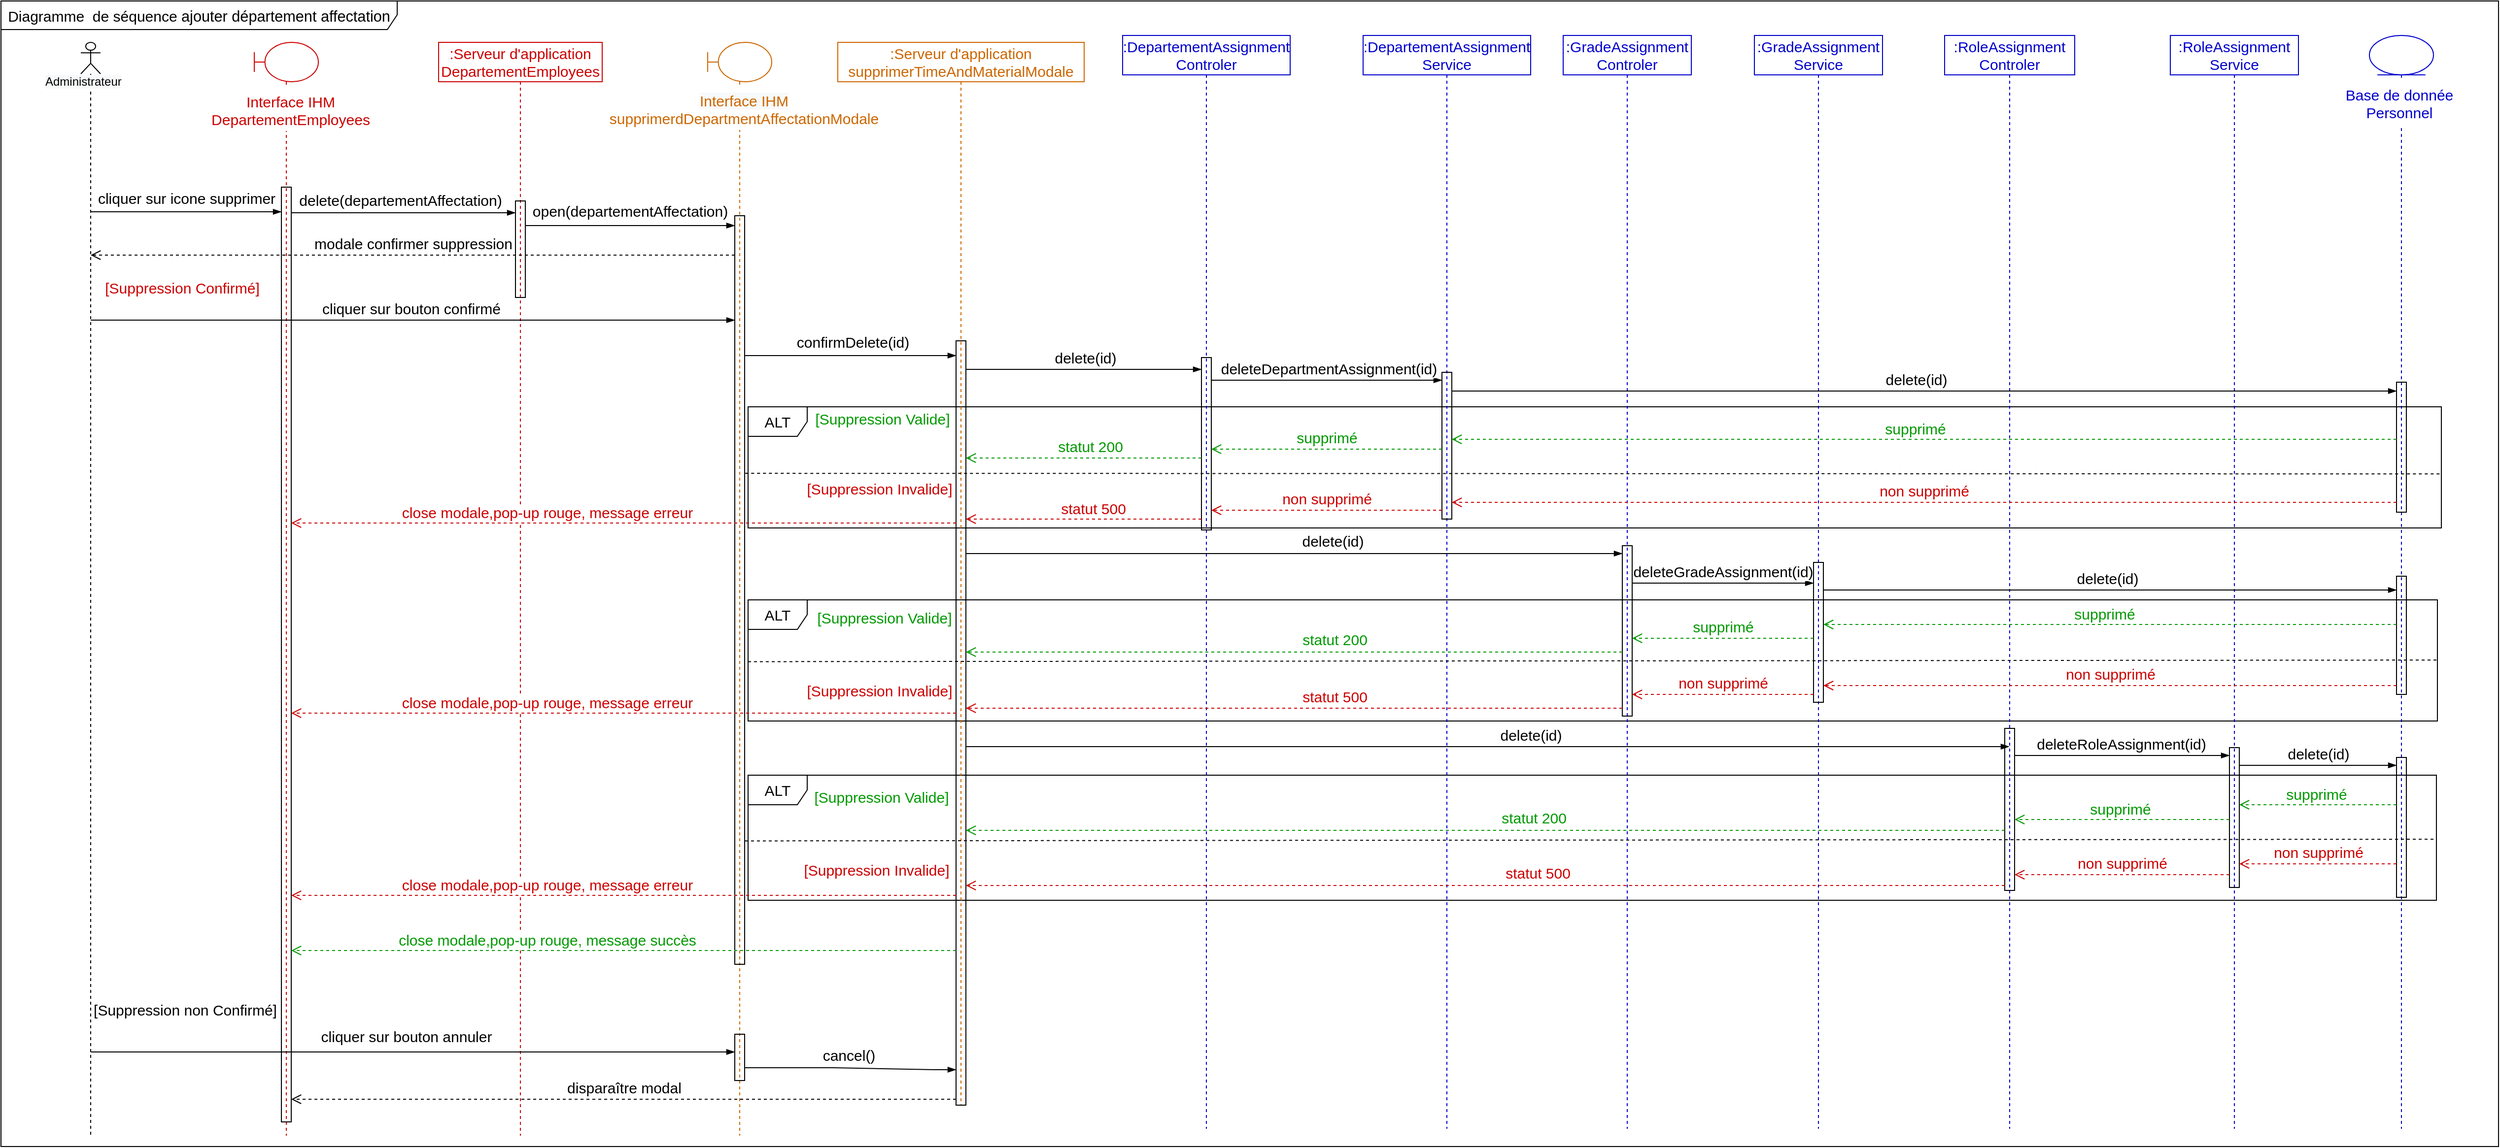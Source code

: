 <mxfile version="20.2.3" type="github">
  <diagram id="HV-Ul5BWGhLKLwsfqbYy" name="Page-1">
    <mxGraphModel dx="3555" dy="1985" grid="0" gridSize="10" guides="1" tooltips="1" connect="1" arrows="1" fold="1" page="1" pageScale="1" pageWidth="827" pageHeight="1169" math="0" shadow="0">
      <root>
        <mxCell id="0" />
        <mxCell id="1" parent="0" />
        <mxCell id="Of5QE-kt6p7iBzTXu6Bn-229" value="ALT" style="shape=umlFrame;whiteSpace=wrap;html=1;fontSize=15;fontColor=#000000;fillColor=none;" vertex="1" parent="1">
          <mxGeometry x="787" y="809" width="1713" height="127" as="geometry" />
        </mxCell>
        <mxCell id="Of5QE-kt6p7iBzTXu6Bn-2" value="Diagramme&amp;nbsp; de séquence&amp;nbsp;&lt;span style=&quot;font-size: 11.5pt; line-height: 150%; font-family: Helvetica, sans-serif; background: white;&quot;&gt;ajouter département affectation&lt;/span&gt;" style="shape=umlFrame;whiteSpace=wrap;html=1;rounded=0;shadow=0;glass=0;sketch=0;fontSize=15;fillColor=none;width=402;height=29;" vertex="1" parent="1">
          <mxGeometry x="29" y="23" width="2534" height="1163" as="geometry" />
        </mxCell>
        <mxCell id="Of5QE-kt6p7iBzTXu6Bn-196" value="ALT" style="shape=umlFrame;whiteSpace=wrap;html=1;fontSize=15;fontColor=#000000;fillColor=none;" vertex="1" parent="1">
          <mxGeometry x="787" y="631" width="1714" height="123" as="geometry" />
        </mxCell>
        <mxCell id="Of5QE-kt6p7iBzTXu6Bn-183" value="ALT" style="shape=umlFrame;whiteSpace=wrap;html=1;fontSize=15;fontColor=#000000;fillColor=none;" vertex="1" parent="1">
          <mxGeometry x="787" y="435" width="1718" height="123" as="geometry" />
        </mxCell>
        <mxCell id="Of5QE-kt6p7iBzTXu6Bn-8" value=":DepartementAssignment&lt;br&gt;Controler" style="shape=umlLifeline;perimeter=lifelinePerimeter;whiteSpace=wrap;html=1;container=1;collapsible=0;recursiveResize=0;outlineConnect=0;rounded=0;shadow=0;glass=0;sketch=0;fillColor=none;fontSize=15;fontColor=#0000CC;strokeColor=#0000CC;" vertex="1" parent="1">
          <mxGeometry x="1167" y="58" width="170" height="1110" as="geometry" />
        </mxCell>
        <mxCell id="Of5QE-kt6p7iBzTXu6Bn-173" value="" style="html=1;points=[];perimeter=orthogonalPerimeter;rounded=0;shadow=0;glass=0;sketch=0;fontSize=15;fillColor=none;" vertex="1" parent="Of5QE-kt6p7iBzTXu6Bn-8">
          <mxGeometry x="80" y="327" width="10" height="175" as="geometry" />
        </mxCell>
        <mxCell id="Of5QE-kt6p7iBzTXu6Bn-12" value="" style="shape=umlLifeline;participant=umlActor;perimeter=lifelinePerimeter;whiteSpace=wrap;html=1;container=1;collapsible=0;recursiveResize=0;verticalAlign=top;spacingTop=36;outlineConnect=0;fillColor=none;size=32;sketch=0;shadow=0;rounded=0;glass=0;" vertex="1" parent="1">
          <mxGeometry x="110" y="65" width="20" height="1110" as="geometry" />
        </mxCell>
        <mxCell id="Of5QE-kt6p7iBzTXu6Bn-13" value="&lt;span style=&quot;color: rgb(0, 0, 0); font-family: Helvetica; font-size: 12px; font-style: normal; font-variant-ligatures: normal; font-variant-caps: normal; font-weight: 400; letter-spacing: normal; orphans: 2; text-align: center; text-indent: 0px; text-transform: none; widows: 2; word-spacing: 0px; -webkit-text-stroke-width: 0px; background-color: rgb(248, 249, 250); text-decoration-thickness: initial; text-decoration-style: initial; text-decoration-color: initial; float: none; display: inline !important;&quot;&gt;Administrateur&lt;/span&gt;" style="text;whiteSpace=wrap;html=1;" vertex="1" parent="1">
          <mxGeometry x="72" y="91" width="105" height="36" as="geometry" />
        </mxCell>
        <mxCell id="Of5QE-kt6p7iBzTXu6Bn-14" value=":DepartementAssignment&lt;br&gt;Service" style="shape=umlLifeline;perimeter=lifelinePerimeter;whiteSpace=wrap;html=1;container=1;collapsible=0;recursiveResize=0;outlineConnect=0;rounded=0;shadow=0;glass=0;sketch=0;fillColor=none;fontSize=15;fontColor=#0000CC;strokeColor=#0000CC;" vertex="1" parent="1">
          <mxGeometry x="1411" y="58" width="170" height="1110" as="geometry" />
        </mxCell>
        <mxCell id="Of5QE-kt6p7iBzTXu6Bn-174" value="" style="html=1;points=[];perimeter=orthogonalPerimeter;rounded=0;shadow=0;glass=0;sketch=0;fontSize=15;fillColor=none;" vertex="1" parent="Of5QE-kt6p7iBzTXu6Bn-14">
          <mxGeometry x="80" y="342" width="10" height="149" as="geometry" />
        </mxCell>
        <mxCell id="Of5QE-kt6p7iBzTXu6Bn-16" value="" style="shape=umlLifeline;participant=umlBoundary;perimeter=lifelinePerimeter;whiteSpace=wrap;html=1;container=1;collapsible=0;recursiveResize=0;verticalAlign=top;spacingTop=36;outlineConnect=0;rounded=0;shadow=0;glass=0;sketch=0;fontSize=15;fillColor=none;fontColor=#CC0000;strokeColor=#CC0000;" vertex="1" parent="1">
          <mxGeometry x="286" y="65" width="65" height="1110" as="geometry" />
        </mxCell>
        <mxCell id="Of5QE-kt6p7iBzTXu6Bn-17" value="&lt;span style=&quot;font-family: Helvetica; font-size: 15px; font-style: normal; font-variant-ligatures: normal; font-variant-caps: normal; font-weight: 400; letter-spacing: normal; orphans: 2; text-indent: 0px; text-transform: none; widows: 2; word-spacing: 0px; -webkit-text-stroke-width: 0px; text-decoration-thickness: initial; text-decoration-style: initial; text-decoration-color: initial; float: none; display: inline !important;&quot;&gt;Interface IHM&lt;/span&gt;&lt;br style=&quot;font-family: Helvetica; font-size: 15px; font-style: normal; font-variant-ligatures: normal; font-variant-caps: normal; font-weight: 400; letter-spacing: normal; orphans: 2; text-indent: 0px; text-transform: none; widows: 2; word-spacing: 0px; -webkit-text-stroke-width: 0px; text-decoration-thickness: initial; text-decoration-style: initial; text-decoration-color: initial;&quot;&gt;DepartementEmployees" style="text;whiteSpace=wrap;html=1;fontSize=15;align=center;fillColor=default;fontColor=#CC0000;" vertex="1" parent="Of5QE-kt6p7iBzTXu6Bn-16">
          <mxGeometry x="-24" y="45" width="122" height="45" as="geometry" />
        </mxCell>
        <mxCell id="Of5QE-kt6p7iBzTXu6Bn-18" value="" style="html=1;points=[];perimeter=orthogonalPerimeter;rounded=0;shadow=0;glass=0;sketch=0;fontSize=15;fillColor=none;" vertex="1" parent="Of5QE-kt6p7iBzTXu6Bn-16">
          <mxGeometry x="27.5" y="147" width="10" height="949" as="geometry" />
        </mxCell>
        <mxCell id="Of5QE-kt6p7iBzTXu6Bn-20" value=":GradeAssignment&lt;br&gt;Controler" style="shape=umlLifeline;perimeter=lifelinePerimeter;whiteSpace=wrap;html=1;container=1;collapsible=0;recursiveResize=0;outlineConnect=0;rounded=0;shadow=0;glass=0;sketch=0;fillColor=none;fontSize=15;strokeColor=#0000CC;fontColor=#0000CC;" vertex="1" parent="1">
          <mxGeometry x="1614" y="58" width="130" height="1110" as="geometry" />
        </mxCell>
        <mxCell id="Of5QE-kt6p7iBzTXu6Bn-208" value="" style="html=1;points=[];perimeter=orthogonalPerimeter;rounded=0;shadow=0;glass=0;sketch=0;fontSize=15;fillColor=none;" vertex="1" parent="Of5QE-kt6p7iBzTXu6Bn-20">
          <mxGeometry x="60" y="518" width="10" height="173" as="geometry" />
        </mxCell>
        <mxCell id="Of5QE-kt6p7iBzTXu6Bn-23" value="" style="shape=umlLifeline;participant=umlEntity;perimeter=lifelinePerimeter;whiteSpace=wrap;html=1;container=1;collapsible=0;recursiveResize=0;verticalAlign=top;spacingTop=36;outlineConnect=0;rounded=0;shadow=0;glass=0;sketch=0;fontSize=15;fillColor=none;strokeColor=#0000CC;" vertex="1" parent="1">
          <mxGeometry x="2432" y="58" width="65" height="1110" as="geometry" />
        </mxCell>
        <mxCell id="Of5QE-kt6p7iBzTXu6Bn-24" value="Base de donnée&lt;br&gt;Personnel" style="text;whiteSpace=wrap;html=1;fontSize=15;align=center;fillColor=default;fontColor=#0000CC;labelBackgroundColor=none;" vertex="1" parent="Of5QE-kt6p7iBzTXu6Bn-23">
          <mxGeometry x="-33" y="45" width="127" height="48" as="geometry" />
        </mxCell>
        <mxCell id="Of5QE-kt6p7iBzTXu6Bn-179" value="" style="html=1;points=[];perimeter=orthogonalPerimeter;rounded=0;shadow=0;glass=0;sketch=0;fontSize=15;fillColor=none;" vertex="1" parent="Of5QE-kt6p7iBzTXu6Bn-23">
          <mxGeometry x="27.5" y="352" width="10" height="132" as="geometry" />
        </mxCell>
        <mxCell id="Of5QE-kt6p7iBzTXu6Bn-210" value="" style="html=1;points=[];perimeter=orthogonalPerimeter;rounded=0;shadow=0;glass=0;sketch=0;fontSize=15;fillColor=none;" vertex="1" parent="Of5QE-kt6p7iBzTXu6Bn-23">
          <mxGeometry x="27.5" y="549" width="10" height="120" as="geometry" />
        </mxCell>
        <mxCell id="Of5QE-kt6p7iBzTXu6Bn-29" value=":GradeAssignment&lt;br&gt;Service" style="shape=umlLifeline;perimeter=lifelinePerimeter;whiteSpace=wrap;html=1;container=1;collapsible=0;recursiveResize=0;outlineConnect=0;rounded=0;shadow=0;glass=0;sketch=0;fillColor=none;fontSize=15;strokeColor=#0000CC;fontColor=#0000CC;" vertex="1" parent="1">
          <mxGeometry x="1808" y="58" width="130" height="1110" as="geometry" />
        </mxCell>
        <mxCell id="Of5QE-kt6p7iBzTXu6Bn-33" value=":Serveur d&#39;application&lt;br&gt;DepartementEmployees" style="shape=umlLifeline;perimeter=lifelinePerimeter;whiteSpace=wrap;html=1;container=1;collapsible=0;recursiveResize=0;outlineConnect=0;rounded=0;shadow=0;glass=0;sketch=0;fillColor=none;fontSize=15;fontColor=#CC0000;strokeColor=#CC0000;" vertex="1" parent="1">
          <mxGeometry x="473" y="65" width="166" height="1110" as="geometry" />
        </mxCell>
        <mxCell id="Of5QE-kt6p7iBzTXu6Bn-155" value="" style="html=1;points=[];perimeter=orthogonalPerimeter;rounded=0;shadow=0;glass=0;sketch=0;fontSize=15;fillColor=none;" vertex="1" parent="Of5QE-kt6p7iBzTXu6Bn-33">
          <mxGeometry x="78" y="161" width="10" height="98" as="geometry" />
        </mxCell>
        <mxCell id="Of5QE-kt6p7iBzTXu6Bn-37" value=":RoleAssignment&lt;br&gt;Controler" style="shape=umlLifeline;perimeter=lifelinePerimeter;whiteSpace=wrap;html=1;container=1;collapsible=0;recursiveResize=0;outlineConnect=0;rounded=0;shadow=0;glass=0;sketch=0;fillColor=none;fontSize=15;strokeColor=#0000CC;fontColor=#0000CC;" vertex="1" parent="1">
          <mxGeometry x="2001" y="58" width="132" height="1110" as="geometry" />
        </mxCell>
        <mxCell id="Of5QE-kt6p7iBzTXu6Bn-233" value="" style="html=1;points=[];perimeter=orthogonalPerimeter;rounded=0;shadow=0;glass=0;sketch=0;fontSize=15;fillColor=none;" vertex="1" parent="Of5QE-kt6p7iBzTXu6Bn-37">
          <mxGeometry x="61" y="703.5" width="10" height="164.5" as="geometry" />
        </mxCell>
        <mxCell id="Of5QE-kt6p7iBzTXu6Bn-39" value=":RoleAssignment&lt;br&gt;Service" style="shape=umlLifeline;perimeter=lifelinePerimeter;whiteSpace=wrap;html=1;container=1;collapsible=0;recursiveResize=0;outlineConnect=0;rounded=0;shadow=0;glass=0;sketch=0;fillColor=none;fontSize=15;strokeColor=#0000CC;fontColor=#0000CC;" vertex="1" parent="1">
          <mxGeometry x="2230" y="58" width="130" height="1110" as="geometry" />
        </mxCell>
        <mxCell id="Of5QE-kt6p7iBzTXu6Bn-234" value="" style="html=1;points=[];perimeter=orthogonalPerimeter;rounded=0;shadow=0;glass=0;sketch=0;fontSize=15;fillColor=none;" vertex="1" parent="Of5QE-kt6p7iBzTXu6Bn-39">
          <mxGeometry x="60" y="723" width="10" height="142" as="geometry" />
        </mxCell>
        <mxCell id="Of5QE-kt6p7iBzTXu6Bn-150" value="" style="edgeStyle=elbowEdgeStyle;fontSize=12;html=1;endArrow=blockThin;endFill=1;rounded=0;" edge="1" parent="1" source="Of5QE-kt6p7iBzTXu6Bn-12" target="Of5QE-kt6p7iBzTXu6Bn-18">
          <mxGeometry width="160" relative="1" as="geometry">
            <mxPoint x="115" y="229" as="sourcePoint" />
            <mxPoint x="323.5" y="237" as="targetPoint" />
            <Array as="points">
              <mxPoint x="190" y="237" />
              <mxPoint x="171" y="210" />
            </Array>
          </mxGeometry>
        </mxCell>
        <mxCell id="Of5QE-kt6p7iBzTXu6Bn-151" value="cliquer sur icone supprimer" style="edgeLabel;html=1;align=center;verticalAlign=middle;resizable=0;points=[];fontSize=15;" vertex="1" connectable="0" parent="Of5QE-kt6p7iBzTXu6Bn-150">
          <mxGeometry x="-0.395" relative="1" as="geometry">
            <mxPoint x="38" y="-14" as="offset" />
          </mxGeometry>
        </mxCell>
        <mxCell id="Of5QE-kt6p7iBzTXu6Bn-152" value="" style="fontSize=12;html=1;endArrow=blockThin;endFill=1;rounded=0;" edge="1" parent="1" source="Of5QE-kt6p7iBzTXu6Bn-18" target="Of5QE-kt6p7iBzTXu6Bn-155">
          <mxGeometry width="160" relative="1" as="geometry">
            <mxPoint x="333.5" y="238" as="sourcePoint" />
            <mxPoint x="560" y="238" as="targetPoint" />
            <Array as="points">
              <mxPoint x="382" y="238" />
            </Array>
          </mxGeometry>
        </mxCell>
        <mxCell id="Of5QE-kt6p7iBzTXu6Bn-153" value="delete(departementAffectation)" style="edgeLabel;html=1;align=center;verticalAlign=middle;resizable=0;points=[];fontSize=15;" vertex="1" connectable="0" parent="Of5QE-kt6p7iBzTXu6Bn-152">
          <mxGeometry x="-0.006" y="-3" relative="1" as="geometry">
            <mxPoint x="-3" y="-16" as="offset" />
          </mxGeometry>
        </mxCell>
        <mxCell id="Of5QE-kt6p7iBzTXu6Bn-158" value="" style="shape=umlLifeline;participant=umlBoundary;perimeter=lifelinePerimeter;whiteSpace=wrap;html=1;container=1;collapsible=0;recursiveResize=0;verticalAlign=top;spacingTop=36;outlineConnect=0;rounded=0;shadow=0;glass=0;sketch=0;fontSize=15;fillColor=none;fontColor=#CC6600;strokeColor=#CC6600;" vertex="1" parent="1">
          <mxGeometry x="746" y="65" width="65" height="1110" as="geometry" />
        </mxCell>
        <mxCell id="Of5QE-kt6p7iBzTXu6Bn-159" value="&lt;span style=&quot;font-family: Helvetica; font-size: 15px; font-style: normal; font-variant-ligatures: normal; font-variant-caps: normal; font-weight: 400; letter-spacing: normal; orphans: 2; text-indent: 0px; text-transform: none; widows: 2; word-spacing: 0px; -webkit-text-stroke-width: 0px; background-color: rgb(248, 249, 250); text-decoration-thickness: initial; text-decoration-style: initial; text-decoration-color: initial; float: none; display: inline !important;&quot;&gt;Interface IHM&lt;/span&gt;&lt;br style=&quot;font-family: Helvetica; font-size: 15px; font-style: normal; font-variant-ligatures: normal; font-variant-caps: normal; font-weight: 400; letter-spacing: normal; orphans: 2; text-indent: 0px; text-transform: none; widows: 2; word-spacing: 0px; -webkit-text-stroke-width: 0px; background-color: rgb(248, 249, 250); text-decoration-thickness: initial; text-decoration-style: initial; text-decoration-color: initial;&quot;&gt;supprimerdDepartmentAffectationModale" style="text;whiteSpace=wrap;html=1;fontSize=15;align=center;fillColor=default;fontColor=#CC6600;" vertex="1" parent="Of5QE-kt6p7iBzTXu6Bn-158">
          <mxGeometry x="-24" y="44" width="122" height="45" as="geometry" />
        </mxCell>
        <mxCell id="Of5QE-kt6p7iBzTXu6Bn-160" value="" style="html=1;points=[];perimeter=orthogonalPerimeter;rounded=0;shadow=0;glass=0;sketch=0;fontSize=15;fillColor=none;" vertex="1" parent="Of5QE-kt6p7iBzTXu6Bn-158">
          <mxGeometry x="27.5" y="176" width="10" height="760" as="geometry" />
        </mxCell>
        <mxCell id="Of5QE-kt6p7iBzTXu6Bn-263" value="" style="html=1;points=[];perimeter=orthogonalPerimeter;rounded=0;shadow=0;glass=0;sketch=0;fontSize=15;fillColor=none;" vertex="1" parent="Of5QE-kt6p7iBzTXu6Bn-158">
          <mxGeometry x="27.5" y="1007" width="10" height="47" as="geometry" />
        </mxCell>
        <mxCell id="Of5QE-kt6p7iBzTXu6Bn-161" value=":Serveur d&#39;application&lt;br&gt;supprimerTimeAndMaterialModale" style="shape=umlLifeline;perimeter=lifelinePerimeter;whiteSpace=wrap;html=1;container=1;collapsible=0;recursiveResize=0;outlineConnect=0;rounded=0;shadow=0;glass=0;sketch=0;fillColor=none;fontSize=15;fontColor=#CC6600;strokeColor=#CC6600;" vertex="1" parent="1">
          <mxGeometry x="878" y="65" width="250" height="1079" as="geometry" />
        </mxCell>
        <mxCell id="Of5QE-kt6p7iBzTXu6Bn-170" value="" style="html=1;points=[];perimeter=orthogonalPerimeter;rounded=0;shadow=0;glass=0;sketch=0;fontSize=15;fillColor=none;" vertex="1" parent="Of5QE-kt6p7iBzTXu6Bn-161">
          <mxGeometry x="120" y="303" width="10" height="776" as="geometry" />
        </mxCell>
        <mxCell id="Of5QE-kt6p7iBzTXu6Bn-162" value="" style="edgeStyle=elbowEdgeStyle;fontSize=12;html=1;endArrow=blockThin;endFill=1;rounded=0;" edge="1" parent="1" source="Of5QE-kt6p7iBzTXu6Bn-155" target="Of5QE-kt6p7iBzTXu6Bn-160">
          <mxGeometry width="160" relative="1" as="geometry">
            <mxPoint x="570" y="246" as="sourcePoint" />
            <mxPoint x="780.5" y="246" as="targetPoint" />
            <Array as="points">
              <mxPoint x="666" y="251" />
              <mxPoint x="612" y="237" />
            </Array>
          </mxGeometry>
        </mxCell>
        <mxCell id="Of5QE-kt6p7iBzTXu6Bn-163" value="open(departementAffectation&lt;span style=&quot;font-size: 15px;&quot;&gt;)&lt;/span&gt;" style="edgeLabel;html=1;align=center;verticalAlign=middle;resizable=0;points=[];fontSize=15;" vertex="1" connectable="0" parent="Of5QE-kt6p7iBzTXu6Bn-162">
          <mxGeometry x="-0.26" relative="1" as="geometry">
            <mxPoint x="27" y="-15" as="offset" />
          </mxGeometry>
        </mxCell>
        <mxCell id="Of5QE-kt6p7iBzTXu6Bn-164" value="&lt;div style=&quot;text-align: left; font-size: 15px;&quot;&gt;&lt;/div&gt;&lt;span style=&quot;text-align: right;&quot;&gt;&lt;div style=&quot;text-align: left;&quot;&gt;&lt;span style=&quot;background-color: initial;&quot;&gt;[Suppression Confirmé&lt;/span&gt;&lt;span style=&quot;background-color: initial;&quot;&gt;]&lt;/span&gt;&lt;/div&gt;&lt;/span&gt;" style="text;html=1;strokeColor=none;fillColor=none;align=center;verticalAlign=middle;whiteSpace=wrap;rounded=0;fontSize=15;fontColor=#CC0000;" vertex="1" parent="1">
          <mxGeometry x="129.16" y="296" width="168.35" height="35.81" as="geometry" />
        </mxCell>
        <mxCell id="Of5QE-kt6p7iBzTXu6Bn-165" value="modale confirmer suppression" style="html=1;verticalAlign=bottom;endArrow=open;dashed=1;endSize=8;rounded=0;fontSize=15;" edge="1" parent="1" source="Of5QE-kt6p7iBzTXu6Bn-160" target="Of5QE-kt6p7iBzTXu6Bn-12">
          <mxGeometry relative="1" as="geometry">
            <mxPoint x="780.5" y="304" as="sourcePoint" />
            <mxPoint x="118.962" y="304" as="targetPoint" />
            <Array as="points">
              <mxPoint x="593" y="281" />
            </Array>
          </mxGeometry>
        </mxCell>
        <mxCell id="Of5QE-kt6p7iBzTXu6Bn-166" value="" style="edgeStyle=elbowEdgeStyle;fontSize=12;html=1;endArrow=blockThin;endFill=1;rounded=0;fontColor=#000000;" edge="1" parent="1" source="Of5QE-kt6p7iBzTXu6Bn-12" target="Of5QE-kt6p7iBzTXu6Bn-160">
          <mxGeometry width="160" relative="1" as="geometry">
            <mxPoint x="119.447" y="366" as="sourcePoint" />
            <mxPoint x="780.5" y="366" as="targetPoint" />
            <Array as="points">
              <mxPoint x="640" y="347" />
            </Array>
          </mxGeometry>
        </mxCell>
        <mxCell id="Of5QE-kt6p7iBzTXu6Bn-167" value="cliquer sur bouton confirmé" style="edgeLabel;html=1;align=center;verticalAlign=middle;resizable=0;points=[];fontSize=15;fontColor=#000000;" vertex="1" connectable="0" parent="Of5QE-kt6p7iBzTXu6Bn-166">
          <mxGeometry x="0.077" y="-2" relative="1" as="geometry">
            <mxPoint x="-27" y="-14" as="offset" />
          </mxGeometry>
        </mxCell>
        <mxCell id="Of5QE-kt6p7iBzTXu6Bn-168" value="" style="edgeStyle=elbowEdgeStyle;fontSize=12;html=1;endArrow=blockThin;endFill=1;rounded=0;fontColor=#000000;" edge="1" parent="1" source="Of5QE-kt6p7iBzTXu6Bn-160" target="Of5QE-kt6p7iBzTXu6Bn-170">
          <mxGeometry width="160" relative="1" as="geometry">
            <mxPoint x="790.5" y="383.0" as="sourcePoint" />
            <mxPoint x="996" y="383.0" as="targetPoint" />
            <Array as="points">
              <mxPoint x="838" y="383" />
            </Array>
          </mxGeometry>
        </mxCell>
        <mxCell id="Of5QE-kt6p7iBzTXu6Bn-169" value="confirmDelete(id)" style="edgeLabel;html=1;align=center;verticalAlign=middle;resizable=0;points=[];fontSize=15;fontColor=#000000;" vertex="1" connectable="0" parent="Of5QE-kt6p7iBzTXu6Bn-168">
          <mxGeometry x="0.013" y="1" relative="1" as="geometry">
            <mxPoint x="1" y="-13" as="offset" />
          </mxGeometry>
        </mxCell>
        <mxCell id="Of5QE-kt6p7iBzTXu6Bn-171" value="" style="edgeStyle=elbowEdgeStyle;fontSize=12;html=1;endArrow=blockThin;endFill=1;rounded=0;fontColor=#000000;" edge="1" parent="1" source="Of5QE-kt6p7iBzTXu6Bn-170" target="Of5QE-kt6p7iBzTXu6Bn-173">
          <mxGeometry width="160" relative="1" as="geometry">
            <mxPoint x="1006" y="397" as="sourcePoint" />
            <mxPoint x="1273.5" y="397" as="targetPoint" />
            <Array as="points">
              <mxPoint x="1199" y="397" />
              <mxPoint x="1222" y="436" />
            </Array>
          </mxGeometry>
        </mxCell>
        <mxCell id="Of5QE-kt6p7iBzTXu6Bn-172" value="delete(id)" style="edgeLabel;html=1;align=center;verticalAlign=middle;resizable=0;points=[];fontSize=15;fontColor=#000000;" vertex="1" connectable="0" parent="Of5QE-kt6p7iBzTXu6Bn-171">
          <mxGeometry x="-0.029" relative="1" as="geometry">
            <mxPoint x="5" y="-12" as="offset" />
          </mxGeometry>
        </mxCell>
        <mxCell id="Of5QE-kt6p7iBzTXu6Bn-175" value="" style="edgeStyle=elbowEdgeStyle;fontSize=12;html=1;endArrow=blockThin;endFill=1;rounded=0;fontColor=#000000;" edge="1" parent="1" source="Of5QE-kt6p7iBzTXu6Bn-173" target="Of5QE-kt6p7iBzTXu6Bn-174">
          <mxGeometry width="160" relative="1" as="geometry">
            <mxPoint x="1275" y="419" as="sourcePoint" />
            <mxPoint x="1523" y="419" as="targetPoint" />
            <Array as="points">
              <mxPoint x="1468" y="408" />
              <mxPoint x="1498" y="458" />
            </Array>
          </mxGeometry>
        </mxCell>
        <mxCell id="Of5QE-kt6p7iBzTXu6Bn-176" value="deleteDepartmentAssignment(id)" style="edgeLabel;html=1;align=center;verticalAlign=middle;resizable=0;points=[];fontSize=15;fontColor=#000000;" vertex="1" connectable="0" parent="Of5QE-kt6p7iBzTXu6Bn-175">
          <mxGeometry x="-0.029" relative="1" as="geometry">
            <mxPoint x="5" y="-12" as="offset" />
          </mxGeometry>
        </mxCell>
        <mxCell id="Of5QE-kt6p7iBzTXu6Bn-177" value="" style="edgeStyle=elbowEdgeStyle;fontSize=12;html=1;endArrow=blockThin;endFill=1;rounded=0;fontColor=#000000;" edge="1" parent="1" source="Of5QE-kt6p7iBzTXu6Bn-174" target="Of5QE-kt6p7iBzTXu6Bn-179">
          <mxGeometry width="160" relative="1" as="geometry">
            <mxPoint x="1503" y="437" as="sourcePoint" />
            <mxPoint x="1751" y="437" as="targetPoint" />
            <Array as="points">
              <mxPoint x="1695" y="419" />
              <mxPoint x="1726" y="476" />
            </Array>
          </mxGeometry>
        </mxCell>
        <mxCell id="Of5QE-kt6p7iBzTXu6Bn-178" value="delete(id)" style="edgeLabel;html=1;align=center;verticalAlign=middle;resizable=0;points=[];fontSize=15;fontColor=#000000;" vertex="1" connectable="0" parent="Of5QE-kt6p7iBzTXu6Bn-177">
          <mxGeometry x="-0.029" relative="1" as="geometry">
            <mxPoint x="5" y="-12" as="offset" />
          </mxGeometry>
        </mxCell>
        <mxCell id="Of5QE-kt6p7iBzTXu6Bn-180" value="&lt;font color=&quot;#009900&quot;&gt;supprimé&lt;/font&gt;" style="html=1;verticalAlign=bottom;endArrow=open;dashed=1;endSize=8;rounded=0;fontSize=15;strokeColor=#009900;" edge="1" parent="1" source="Of5QE-kt6p7iBzTXu6Bn-179" target="Of5QE-kt6p7iBzTXu6Bn-174">
          <mxGeometry x="0.02" y="1" relative="1" as="geometry">
            <mxPoint x="2439.5" y="483.0" as="sourcePoint" />
            <mxPoint x="2257" y="483.0" as="targetPoint" />
            <Array as="points">
              <mxPoint x="2420" y="468" />
            </Array>
            <mxPoint as="offset" />
          </mxGeometry>
        </mxCell>
        <mxCell id="Of5QE-kt6p7iBzTXu6Bn-181" value="&lt;font color=&quot;#009900&quot;&gt;supprimé&lt;/font&gt;" style="html=1;verticalAlign=bottom;endArrow=open;dashed=1;endSize=8;rounded=0;fontSize=15;strokeColor=#009900;" edge="1" parent="1" source="Of5QE-kt6p7iBzTXu6Bn-174" target="Of5QE-kt6p7iBzTXu6Bn-173">
          <mxGeometry relative="1" as="geometry">
            <mxPoint x="1465.5" y="450.0" as="sourcePoint" />
            <mxPoint x="1283" y="450.0" as="targetPoint" />
            <Array as="points">
              <mxPoint x="1438" y="478" />
            </Array>
          </mxGeometry>
        </mxCell>
        <mxCell id="Of5QE-kt6p7iBzTXu6Bn-182" value="" style="html=1;verticalAlign=bottom;endArrow=open;dashed=1;endSize=8;rounded=0;fontSize=15;strokeColor=#009900;" edge="1" parent="1" source="Of5QE-kt6p7iBzTXu6Bn-173" target="Of5QE-kt6p7iBzTXu6Bn-170">
          <mxGeometry x="-0.151" relative="1" as="geometry">
            <mxPoint x="1273.5" y="505" as="sourcePoint" />
            <mxPoint x="1006" y="505" as="targetPoint" />
            <Array as="points">
              <mxPoint x="1041" y="487" />
            </Array>
            <mxPoint as="offset" />
          </mxGeometry>
        </mxCell>
        <mxCell id="Of5QE-kt6p7iBzTXu6Bn-191" value="&lt;span style=&quot;color: rgb(0, 153, 0); font-size: 15px;&quot;&gt;statut 200&lt;/span&gt;" style="edgeLabel;html=1;align=center;verticalAlign=middle;resizable=0;points=[];" vertex="1" connectable="0" parent="Of5QE-kt6p7iBzTXu6Bn-182">
          <mxGeometry x="-0.246" y="1" relative="1" as="geometry">
            <mxPoint x="-23" y="-13" as="offset" />
          </mxGeometry>
        </mxCell>
        <mxCell id="Of5QE-kt6p7iBzTXu6Bn-184" value="&lt;div style=&quot;text-align: left; font-size: 15px;&quot;&gt;&lt;/div&gt;&lt;span style=&quot;text-align: right;&quot;&gt;&lt;div style=&quot;text-align: left;&quot;&gt;&lt;span style=&quot;background-color: initial;&quot;&gt;[Suppression Valide&lt;/span&gt;&lt;span style=&quot;background-color: initial;&quot;&gt;]&lt;/span&gt;&lt;/div&gt;&lt;/span&gt;" style="text;html=1;strokeColor=none;fillColor=none;align=center;verticalAlign=middle;whiteSpace=wrap;rounded=0;fontSize=15;fontColor=#009900;" vertex="1" parent="1">
          <mxGeometry x="835.004" y="433" width="177.32" height="28" as="geometry" />
        </mxCell>
        <mxCell id="Of5QE-kt6p7iBzTXu6Bn-185" value="&lt;div style=&quot;text-align: left; font-size: 15px;&quot;&gt;&lt;/div&gt;&lt;span style=&quot;text-align: right;&quot;&gt;&lt;div style=&quot;text-align: left;&quot;&gt;&lt;span style=&quot;background-color: initial;&quot;&gt;[Suppression Invalide&lt;/span&gt;&lt;span style=&quot;background-color: initial;&quot;&gt;]&lt;/span&gt;&lt;/div&gt;&lt;/span&gt;" style="text;html=1;strokeColor=none;fillColor=none;align=center;verticalAlign=middle;whiteSpace=wrap;rounded=0;fontSize=15;fontColor=#CC0000;" vertex="1" parent="1">
          <mxGeometry x="832.004" y="504" width="177.32" height="28" as="geometry" />
        </mxCell>
        <mxCell id="Of5QE-kt6p7iBzTXu6Bn-186" style="rounded=0;orthogonalLoop=1;jettySize=auto;html=1;fontSize=15;fontColor=#000000;strokeColor=#000000;endArrow=none;endFill=0;dashed=1;exitX=1.066;exitY=0.524;exitDx=0;exitDy=0;exitPerimeter=0;entryX=0.999;entryY=0.554;entryDx=0;entryDy=0;entryPerimeter=0;" edge="1" parent="1" target="Of5QE-kt6p7iBzTXu6Bn-183">
          <mxGeometry relative="1" as="geometry">
            <mxPoint x="784.16" y="502.544" as="sourcePoint" />
            <mxPoint x="2508" y="502.544" as="targetPoint" />
          </mxGeometry>
        </mxCell>
        <mxCell id="Of5QE-kt6p7iBzTXu6Bn-187" value="&lt;font color=&quot;#cc0000&quot;&gt;non supprimé&lt;/font&gt;" style="html=1;verticalAlign=bottom;endArrow=open;dashed=1;endSize=8;rounded=0;fontSize=15;fontColor=#000000;strokeColor=#CC0000;" edge="1" parent="1" source="Of5QE-kt6p7iBzTXu6Bn-179" target="Of5QE-kt6p7iBzTXu6Bn-174">
          <mxGeometry relative="1" as="geometry">
            <mxPoint x="2436.5" y="512" as="sourcePoint" />
            <mxPoint x="2254" y="512" as="targetPoint" />
            <Array as="points">
              <mxPoint x="2433" y="532" />
            </Array>
          </mxGeometry>
        </mxCell>
        <mxCell id="Of5QE-kt6p7iBzTXu6Bn-188" value="&lt;font color=&quot;#cc0000&quot;&gt;non supprimé&lt;/font&gt;" style="html=1;verticalAlign=bottom;endArrow=open;dashed=1;endSize=8;rounded=0;fontSize=15;fontColor=#000000;strokeColor=#CC0000;" edge="1" parent="1" source="Of5QE-kt6p7iBzTXu6Bn-174" target="Of5QE-kt6p7iBzTXu6Bn-173">
          <mxGeometry relative="1" as="geometry">
            <mxPoint x="1481.5" y="537.16" as="sourcePoint" />
            <mxPoint x="1299" y="537.16" as="targetPoint" />
            <Array as="points">
              <mxPoint x="1420" y="540" />
            </Array>
          </mxGeometry>
        </mxCell>
        <mxCell id="Of5QE-kt6p7iBzTXu6Bn-189" value="" style="html=1;verticalAlign=bottom;endArrow=open;dashed=1;endSize=8;rounded=0;fontSize=15;fontColor=#000000;strokeColor=#CC0000;" edge="1" parent="1" source="Of5QE-kt6p7iBzTXu6Bn-173" target="Of5QE-kt6p7iBzTXu6Bn-170">
          <mxGeometry x="-0.194" y="2" relative="1" as="geometry">
            <mxPoint x="1240.5" y="549" as="sourcePoint" />
            <mxPoint x="1058" y="549" as="targetPoint" />
            <Array as="points">
              <mxPoint x="1221" y="549" />
            </Array>
            <mxPoint as="offset" />
          </mxGeometry>
        </mxCell>
        <mxCell id="Of5QE-kt6p7iBzTXu6Bn-190" value="&lt;span style=&quot;color: rgb(204, 0, 0); font-size: 15px;&quot;&gt;statut 500&lt;/span&gt;" style="edgeLabel;html=1;align=center;verticalAlign=middle;resizable=0;points=[];" vertex="1" connectable="0" parent="Of5QE-kt6p7iBzTXu6Bn-189">
          <mxGeometry x="-0.101" y="-3" relative="1" as="geometry">
            <mxPoint x="-3" y="-8" as="offset" />
          </mxGeometry>
        </mxCell>
        <mxCell id="Of5QE-kt6p7iBzTXu6Bn-197" value="&lt;div style=&quot;text-align: left; font-size: 15px;&quot;&gt;&lt;/div&gt;&lt;span style=&quot;text-align: right;&quot;&gt;&lt;div style=&quot;text-align: left;&quot;&gt;&lt;span style=&quot;background-color: initial;&quot;&gt;[Suppression Valide&lt;/span&gt;&lt;span style=&quot;background-color: initial;&quot;&gt;]&lt;/span&gt;&lt;/div&gt;&lt;/span&gt;" style="text;html=1;strokeColor=none;fillColor=none;align=center;verticalAlign=middle;whiteSpace=wrap;rounded=0;fontSize=15;fontColor=#009900;" vertex="1" parent="1">
          <mxGeometry x="837.004" y="635" width="177.32" height="28" as="geometry" />
        </mxCell>
        <mxCell id="Of5QE-kt6p7iBzTXu6Bn-198" value="&lt;div style=&quot;text-align: left; font-size: 15px;&quot;&gt;&lt;/div&gt;&lt;span style=&quot;text-align: right;&quot;&gt;&lt;div style=&quot;text-align: left;&quot;&gt;&lt;span style=&quot;background-color: initial;&quot;&gt;[Suppression Invalide&lt;/span&gt;&lt;span style=&quot;background-color: initial;&quot;&gt;]&lt;/span&gt;&lt;/div&gt;&lt;/span&gt;" style="text;html=1;strokeColor=none;fillColor=none;align=center;verticalAlign=middle;whiteSpace=wrap;rounded=0;fontSize=15;fontColor=#CC0000;" vertex="1" parent="1">
          <mxGeometry x="832.004" y="709" width="177.32" height="28" as="geometry" />
        </mxCell>
        <mxCell id="Of5QE-kt6p7iBzTXu6Bn-201" value="" style="edgeStyle=elbowEdgeStyle;fontSize=12;html=1;endArrow=blockThin;endFill=1;rounded=0;fontColor=#000000;" edge="1" parent="1" source="Of5QE-kt6p7iBzTXu6Bn-170" target="Of5QE-kt6p7iBzTXu6Bn-208">
          <mxGeometry width="160" relative="1" as="geometry">
            <mxPoint x="1018" y="600" as="sourcePoint" />
            <mxPoint x="1257" y="600" as="targetPoint" />
            <Array as="points">
              <mxPoint x="1209" y="584" />
              <mxPoint x="1232" y="639" />
            </Array>
          </mxGeometry>
        </mxCell>
        <mxCell id="Of5QE-kt6p7iBzTXu6Bn-202" value="delete(id)" style="edgeLabel;html=1;align=center;verticalAlign=middle;resizable=0;points=[];fontSize=15;fontColor=#000000;" vertex="1" connectable="0" parent="Of5QE-kt6p7iBzTXu6Bn-201">
          <mxGeometry x="-0.029" relative="1" as="geometry">
            <mxPoint x="48" y="-13" as="offset" />
          </mxGeometry>
        </mxCell>
        <mxCell id="Of5QE-kt6p7iBzTXu6Bn-206" value="" style="edgeStyle=elbowEdgeStyle;fontSize=12;html=1;endArrow=blockThin;endFill=1;rounded=0;fontColor=#000000;" edge="1" parent="1" source="Of5QE-kt6p7iBzTXu6Bn-208" target="Of5QE-kt6p7iBzTXu6Bn-209">
          <mxGeometry width="160" relative="1" as="geometry">
            <mxPoint x="1714" y="600" as="sourcePoint" />
            <mxPoint x="1948" y="600" as="targetPoint" />
            <Array as="points">
              <mxPoint x="1779" y="614" />
              <mxPoint x="1955" y="650" />
            </Array>
          </mxGeometry>
        </mxCell>
        <mxCell id="Of5QE-kt6p7iBzTXu6Bn-207" value="deleteGradeAssignment(id)" style="edgeLabel;html=1;align=center;verticalAlign=middle;resizable=0;points=[];fontSize=15;fontColor=#000000;" vertex="1" connectable="0" parent="Of5QE-kt6p7iBzTXu6Bn-206">
          <mxGeometry x="-0.029" relative="1" as="geometry">
            <mxPoint x="2" y="-12" as="offset" />
          </mxGeometry>
        </mxCell>
        <mxCell id="Of5QE-kt6p7iBzTXu6Bn-209" value="" style="html=1;points=[];perimeter=orthogonalPerimeter;rounded=0;shadow=0;glass=0;sketch=0;fontSize=15;fillColor=none;" vertex="1" parent="1">
          <mxGeometry x="1868" y="593" width="10" height="142" as="geometry" />
        </mxCell>
        <mxCell id="Of5QE-kt6p7iBzTXu6Bn-211" value="" style="edgeStyle=elbowEdgeStyle;fontSize=12;html=1;endArrow=blockThin;endFill=1;rounded=0;fontColor=#000000;" edge="1" parent="1" source="Of5QE-kt6p7iBzTXu6Bn-209" target="Of5QE-kt6p7iBzTXu6Bn-210">
          <mxGeometry width="160" relative="1" as="geometry">
            <mxPoint x="1846" y="615" as="sourcePoint" />
            <mxPoint x="2516.5" y="615" as="targetPoint" />
            <Array as="points">
              <mxPoint x="2046" y="621" />
              <mxPoint x="2070" y="670" />
            </Array>
          </mxGeometry>
        </mxCell>
        <mxCell id="Of5QE-kt6p7iBzTXu6Bn-212" value="delete(id)" style="edgeLabel;html=1;align=center;verticalAlign=middle;resizable=0;points=[];fontSize=15;fontColor=#000000;" vertex="1" connectable="0" parent="Of5QE-kt6p7iBzTXu6Bn-211">
          <mxGeometry x="-0.029" relative="1" as="geometry">
            <mxPoint x="5" y="-12" as="offset" />
          </mxGeometry>
        </mxCell>
        <mxCell id="Of5QE-kt6p7iBzTXu6Bn-213" style="rounded=0;orthogonalLoop=1;jettySize=auto;html=1;fontSize=15;fontColor=#000000;strokeColor=#000000;endArrow=none;endFill=0;dashed=1;exitX=0;exitY=0.51;exitDx=0;exitDy=0;exitPerimeter=0;entryX=1;entryY=0.497;entryDx=0;entryDy=0;entryPerimeter=0;" edge="1" parent="1" source="Of5QE-kt6p7iBzTXu6Bn-196" target="Of5QE-kt6p7iBzTXu6Bn-196">
          <mxGeometry relative="1" as="geometry">
            <mxPoint x="811.0" y="691.664" as="sourcePoint" />
            <mxPoint x="2534.84" y="691.664" as="targetPoint" />
          </mxGeometry>
        </mxCell>
        <mxCell id="Of5QE-kt6p7iBzTXu6Bn-215" value="&lt;font color=&quot;#009900&quot;&gt;supprimé&lt;/font&gt;" style="html=1;verticalAlign=bottom;endArrow=open;dashed=1;endSize=8;rounded=0;fontSize=15;strokeColor=#009900;" edge="1" parent="1" source="Of5QE-kt6p7iBzTXu6Bn-210" target="Of5QE-kt6p7iBzTXu6Bn-209">
          <mxGeometry x="0.02" y="1" relative="1" as="geometry">
            <mxPoint x="2503.5" y="663" as="sourcePoint" />
            <mxPoint x="1501" y="663" as="targetPoint" />
            <Array as="points">
              <mxPoint x="2415" y="656" />
            </Array>
            <mxPoint as="offset" />
          </mxGeometry>
        </mxCell>
        <mxCell id="Of5QE-kt6p7iBzTXu6Bn-216" value="&lt;font color=&quot;#009900&quot;&gt;supprimé&lt;/font&gt;" style="html=1;verticalAlign=bottom;endArrow=open;dashed=1;endSize=8;rounded=0;fontSize=15;strokeColor=#009900;" edge="1" parent="1" source="Of5QE-kt6p7iBzTXu6Bn-209" target="Of5QE-kt6p7iBzTXu6Bn-208">
          <mxGeometry relative="1" as="geometry">
            <mxPoint x="1854" y="667.17" as="sourcePoint" />
            <mxPoint x="1620" y="667.17" as="targetPoint" />
            <Array as="points">
              <mxPoint x="1797" y="670" />
            </Array>
          </mxGeometry>
        </mxCell>
        <mxCell id="Of5QE-kt6p7iBzTXu6Bn-217" value="" style="html=1;verticalAlign=bottom;endArrow=open;dashed=1;endSize=8;rounded=0;fontSize=15;strokeColor=#009900;" edge="1" parent="1" source="Of5QE-kt6p7iBzTXu6Bn-208" target="Of5QE-kt6p7iBzTXu6Bn-170">
          <mxGeometry x="-0.151" relative="1" as="geometry">
            <mxPoint x="1646" y="684" as="sourcePoint" />
            <mxPoint x="1412" y="687" as="targetPoint" />
            <Array as="points">
              <mxPoint x="1440" y="684" />
            </Array>
            <mxPoint as="offset" />
          </mxGeometry>
        </mxCell>
        <mxCell id="Of5QE-kt6p7iBzTXu6Bn-218" value="&lt;span style=&quot;color: rgb(0, 153, 0); font-size: 15px;&quot;&gt;statut 200&lt;/span&gt;" style="edgeLabel;html=1;align=center;verticalAlign=middle;resizable=0;points=[];" vertex="1" connectable="0" parent="Of5QE-kt6p7iBzTXu6Bn-217">
          <mxGeometry x="-0.246" y="1" relative="1" as="geometry">
            <mxPoint x="-41" y="-14" as="offset" />
          </mxGeometry>
        </mxCell>
        <mxCell id="Of5QE-kt6p7iBzTXu6Bn-219" value="&lt;font color=&quot;#cc0000&quot;&gt;non supprimé&lt;/font&gt;" style="html=1;verticalAlign=bottom;endArrow=open;dashed=1;endSize=8;rounded=0;fontSize=15;fontColor=#000000;strokeColor=#CC0000;" edge="1" parent="1" source="Of5QE-kt6p7iBzTXu6Bn-210" target="Of5QE-kt6p7iBzTXu6Bn-209">
          <mxGeometry relative="1" as="geometry">
            <mxPoint x="2503.5" y="725" as="sourcePoint" />
            <mxPoint x="1501" y="725" as="targetPoint" />
            <Array as="points">
              <mxPoint x="2433" y="718" />
            </Array>
          </mxGeometry>
        </mxCell>
        <mxCell id="Of5QE-kt6p7iBzTXu6Bn-220" value="&lt;font color=&quot;#cc0000&quot;&gt;non supprimé&lt;/font&gt;" style="html=1;verticalAlign=bottom;endArrow=open;dashed=1;endSize=8;rounded=0;fontSize=15;fontColor=#000000;strokeColor=#CC0000;" edge="1" parent="1" source="Of5QE-kt6p7iBzTXu6Bn-209" target="Of5QE-kt6p7iBzTXu6Bn-208">
          <mxGeometry relative="1" as="geometry">
            <mxPoint x="1844" y="733" as="sourcePoint" />
            <mxPoint x="1610" y="733" as="targetPoint" />
            <Array as="points">
              <mxPoint x="1776" y="727" />
            </Array>
          </mxGeometry>
        </mxCell>
        <mxCell id="Of5QE-kt6p7iBzTXu6Bn-221" value="" style="html=1;verticalAlign=bottom;endArrow=open;dashed=1;endSize=8;rounded=0;fontSize=15;fontColor=#000000;strokeColor=#CC0000;" edge="1" parent="1" source="Of5QE-kt6p7iBzTXu6Bn-208" target="Of5QE-kt6p7iBzTXu6Bn-170">
          <mxGeometry x="-0.114" y="-5" relative="1" as="geometry">
            <mxPoint x="1650" y="741" as="sourcePoint" />
            <mxPoint x="1416" y="741" as="targetPoint" />
            <Array as="points">
              <mxPoint x="1579" y="741" />
            </Array>
            <mxPoint as="offset" />
          </mxGeometry>
        </mxCell>
        <mxCell id="Of5QE-kt6p7iBzTXu6Bn-222" value="&lt;span style=&quot;color: rgb(204, 0, 0); font-size: 15px;&quot;&gt;statut 500&lt;/span&gt;" style="edgeLabel;html=1;align=center;verticalAlign=middle;resizable=0;points=[];fontColor=none;" vertex="1" connectable="0" parent="Of5QE-kt6p7iBzTXu6Bn-221">
          <mxGeometry x="-0.151" y="3" relative="1" as="geometry">
            <mxPoint x="-10" y="-15" as="offset" />
          </mxGeometry>
        </mxCell>
        <mxCell id="Of5QE-kt6p7iBzTXu6Bn-226" value="&lt;div style=&quot;text-align: left; font-size: 15px;&quot;&gt;&lt;/div&gt;&lt;span style=&quot;text-align: right;&quot;&gt;&lt;div style=&quot;text-align: left;&quot;&gt;&lt;span style=&quot;background-color: initial;&quot;&gt;[Suppression Valide&lt;/span&gt;&lt;span style=&quot;background-color: initial;&quot;&gt;]&lt;/span&gt;&lt;/div&gt;&lt;/span&gt;" style="text;html=1;strokeColor=none;fillColor=none;align=center;verticalAlign=middle;whiteSpace=wrap;rounded=0;fontSize=15;fontColor=#009900;" vertex="1" parent="1">
          <mxGeometry x="834.004" y="817" width="177.32" height="28" as="geometry" />
        </mxCell>
        <mxCell id="Of5QE-kt6p7iBzTXu6Bn-227" value="&lt;div style=&quot;text-align: left; font-size: 15px;&quot;&gt;&lt;/div&gt;&lt;span style=&quot;text-align: right;&quot;&gt;&lt;div style=&quot;text-align: left;&quot;&gt;&lt;span style=&quot;background-color: initial;&quot;&gt;[Suppression Invalide&lt;/span&gt;&lt;span style=&quot;background-color: initial;&quot;&gt;]&lt;/span&gt;&lt;/div&gt;&lt;/span&gt;" style="text;html=1;strokeColor=none;fillColor=none;align=center;verticalAlign=middle;whiteSpace=wrap;rounded=0;fontSize=15;fontColor=#CC0000;" vertex="1" parent="1">
          <mxGeometry x="829.004" y="891" width="177.32" height="28" as="geometry" />
        </mxCell>
        <mxCell id="Of5QE-kt6p7iBzTXu6Bn-228" style="rounded=0;orthogonalLoop=1;jettySize=auto;html=1;fontSize=15;fontColor=#000000;strokeColor=#000000;endArrow=none;endFill=0;dashed=1;exitX=0;exitY=0.51;exitDx=0;exitDy=0;exitPerimeter=0;entryX=1;entryY=0.512;entryDx=0;entryDy=0;entryPerimeter=0;" edge="1" parent="1" target="Of5QE-kt6p7iBzTXu6Bn-229">
          <mxGeometry relative="1" as="geometry">
            <mxPoint x="784" y="875.73" as="sourcePoint" />
            <mxPoint x="2499" y="874" as="targetPoint" />
          </mxGeometry>
        </mxCell>
        <mxCell id="Of5QE-kt6p7iBzTXu6Bn-230" value="" style="edgeStyle=elbowEdgeStyle;fontSize=12;html=1;endArrow=blockThin;endFill=1;rounded=0;fontColor=#000000;" edge="1" parent="1" source="Of5QE-kt6p7iBzTXu6Bn-170" target="Of5QE-kt6p7iBzTXu6Bn-37">
          <mxGeometry width="160" relative="1" as="geometry">
            <mxPoint x="1014.32" y="786" as="sourcePoint" />
            <mxPoint x="1680.32" y="786" as="targetPoint" />
            <Array as="points">
              <mxPoint x="1244" y="780" />
            </Array>
          </mxGeometry>
        </mxCell>
        <mxCell id="Of5QE-kt6p7iBzTXu6Bn-231" value="delete(id)" style="edgeLabel;html=1;align=center;verticalAlign=middle;resizable=0;points=[];fontSize=15;fontColor=#000000;" vertex="1" connectable="0" parent="Of5QE-kt6p7iBzTXu6Bn-230">
          <mxGeometry x="-0.029" relative="1" as="geometry">
            <mxPoint x="59" y="-12" as="offset" />
          </mxGeometry>
        </mxCell>
        <mxCell id="Of5QE-kt6p7iBzTXu6Bn-235" value="" style="edgeStyle=elbowEdgeStyle;fontSize=12;html=1;endArrow=blockThin;endFill=1;rounded=0;fontColor=#000000;" edge="1" parent="1" source="Of5QE-kt6p7iBzTXu6Bn-233" target="Of5QE-kt6p7iBzTXu6Bn-234">
          <mxGeometry width="160" relative="1" as="geometry">
            <mxPoint x="2122" y="793" as="sourcePoint" />
            <mxPoint x="2306" y="793" as="targetPoint" />
            <Array as="points">
              <mxPoint x="2212" y="789" />
              <mxPoint x="2393" y="829" />
            </Array>
          </mxGeometry>
        </mxCell>
        <mxCell id="Of5QE-kt6p7iBzTXu6Bn-236" value="deleteRoleAssignment(id)" style="edgeLabel;html=1;align=center;verticalAlign=middle;resizable=0;points=[];fontSize=15;fontColor=#000000;" vertex="1" connectable="0" parent="Of5QE-kt6p7iBzTXu6Bn-235">
          <mxGeometry x="-0.029" relative="1" as="geometry">
            <mxPoint x="2" y="-12" as="offset" />
          </mxGeometry>
        </mxCell>
        <mxCell id="Of5QE-kt6p7iBzTXu6Bn-237" value="" style="html=1;points=[];perimeter=orthogonalPerimeter;rounded=0;shadow=0;glass=0;sketch=0;fontSize=15;fillColor=none;" vertex="1" parent="1">
          <mxGeometry x="2459.5" y="791" width="10" height="142" as="geometry" />
        </mxCell>
        <mxCell id="Of5QE-kt6p7iBzTXu6Bn-238" value="" style="edgeStyle=elbowEdgeStyle;fontSize=12;html=1;endArrow=blockThin;endFill=1;rounded=0;fontColor=#000000;" edge="1" parent="1" source="Of5QE-kt6p7iBzTXu6Bn-234" target="Of5QE-kt6p7iBzTXu6Bn-237">
          <mxGeometry width="160" relative="1" as="geometry">
            <mxPoint x="2351" y="805" as="sourcePoint" />
            <mxPoint x="2636" y="805" as="targetPoint" />
            <Array as="points">
              <mxPoint x="2383" y="799" />
              <mxPoint x="2491" y="805" />
              <mxPoint x="2672" y="845" />
            </Array>
          </mxGeometry>
        </mxCell>
        <mxCell id="Of5QE-kt6p7iBzTXu6Bn-239" value="delete(id)" style="edgeLabel;html=1;align=center;verticalAlign=middle;resizable=0;points=[];fontSize=15;fontColor=#000000;" vertex="1" connectable="0" parent="Of5QE-kt6p7iBzTXu6Bn-238">
          <mxGeometry x="-0.029" relative="1" as="geometry">
            <mxPoint x="2" y="-12" as="offset" />
          </mxGeometry>
        </mxCell>
        <mxCell id="Of5QE-kt6p7iBzTXu6Bn-240" value="&lt;font color=&quot;#009900&quot;&gt;supprimé&lt;/font&gt;" style="html=1;verticalAlign=bottom;endArrow=open;dashed=1;endSize=8;rounded=0;fontSize=15;strokeColor=#009900;" edge="1" parent="1" source="Of5QE-kt6p7iBzTXu6Bn-237" target="Of5QE-kt6p7iBzTXu6Bn-234">
          <mxGeometry x="0.02" y="1" relative="1" as="geometry">
            <mxPoint x="2499.5" y="841" as="sourcePoint" />
            <mxPoint x="2111" y="841" as="targetPoint" />
            <Array as="points">
              <mxPoint x="2411" y="839" />
            </Array>
            <mxPoint as="offset" />
          </mxGeometry>
        </mxCell>
        <mxCell id="Of5QE-kt6p7iBzTXu6Bn-241" value="&lt;font color=&quot;#009900&quot;&gt;supprimé&lt;/font&gt;" style="html=1;verticalAlign=bottom;endArrow=open;dashed=1;endSize=8;rounded=0;fontSize=15;strokeColor=#009900;" edge="1" parent="1" source="Of5QE-kt6p7iBzTXu6Bn-234" target="Of5QE-kt6p7iBzTXu6Bn-233">
          <mxGeometry x="0.02" y="1" relative="1" as="geometry">
            <mxPoint x="2365.5" y="874.5" as="sourcePoint" />
            <mxPoint x="1740" y="874.5" as="targetPoint" />
            <Array as="points">
              <mxPoint x="2266" y="854" />
            </Array>
            <mxPoint as="offset" />
          </mxGeometry>
        </mxCell>
        <mxCell id="Of5QE-kt6p7iBzTXu6Bn-242" value="" style="html=1;verticalAlign=bottom;endArrow=open;dashed=1;endSize=8;rounded=0;fontSize=15;strokeColor=#009900;" edge="1" parent="1" source="Of5QE-kt6p7iBzTXu6Bn-233" target="Of5QE-kt6p7iBzTXu6Bn-170">
          <mxGeometry x="0.02" y="1" relative="1" as="geometry">
            <mxPoint x="2018.5" y="865" as="sourcePoint" />
            <mxPoint x="1393" y="865" as="targetPoint" />
            <Array as="points">
              <mxPoint x="1930" y="865" />
            </Array>
            <mxPoint as="offset" />
          </mxGeometry>
        </mxCell>
        <mxCell id="Of5QE-kt6p7iBzTXu6Bn-243" value="&lt;span style=&quot;color: rgb(0, 153, 0); font-size: 15px;&quot;&gt;statut 200&lt;/span&gt;" style="edgeLabel;html=1;align=center;verticalAlign=middle;resizable=0;points=[];fontColor=none;" vertex="1" connectable="0" parent="Of5QE-kt6p7iBzTXu6Bn-242">
          <mxGeometry x="-0.006" y="-1" relative="1" as="geometry">
            <mxPoint x="46" y="-12" as="offset" />
          </mxGeometry>
        </mxCell>
        <mxCell id="Of5QE-kt6p7iBzTXu6Bn-244" value="&lt;font color=&quot;#cc0000&quot;&gt;non supprimé&lt;/font&gt;" style="html=1;verticalAlign=bottom;endArrow=open;dashed=1;endSize=8;rounded=0;fontSize=15;fontColor=#000000;strokeColor=#CC0000;" edge="1" parent="1" source="Of5QE-kt6p7iBzTXu6Bn-237" target="Of5QE-kt6p7iBzTXu6Bn-234">
          <mxGeometry relative="1" as="geometry">
            <mxPoint x="2503.5" y="904.57" as="sourcePoint" />
            <mxPoint x="1878.0" y="904.57" as="targetPoint" />
            <Array as="points">
              <mxPoint x="2436" y="899" />
            </Array>
          </mxGeometry>
        </mxCell>
        <mxCell id="Of5QE-kt6p7iBzTXu6Bn-245" value="&lt;font color=&quot;#cc0000&quot;&gt;non supprimé&lt;/font&gt;" style="html=1;verticalAlign=bottom;endArrow=open;dashed=1;endSize=8;rounded=0;fontSize=15;fontColor=#000000;strokeColor=#CC0000;" edge="1" parent="1" source="Of5QE-kt6p7iBzTXu6Bn-234" target="Of5QE-kt6p7iBzTXu6Bn-233">
          <mxGeometry relative="1" as="geometry">
            <mxPoint x="2325.5" y="904.57" as="sourcePoint" />
            <mxPoint x="2189" y="904.57" as="targetPoint" />
            <Array as="points">
              <mxPoint x="2252" y="910" />
            </Array>
          </mxGeometry>
        </mxCell>
        <mxCell id="Of5QE-kt6p7iBzTXu6Bn-246" value="" style="html=1;verticalAlign=bottom;endArrow=open;dashed=1;endSize=8;rounded=0;fontSize=15;fontColor=#000000;strokeColor=#CC0000;" edge="1" parent="1" source="Of5QE-kt6p7iBzTXu6Bn-233" target="Of5QE-kt6p7iBzTXu6Bn-170">
          <mxGeometry relative="1" as="geometry">
            <mxPoint x="2057.0" y="904.83" as="sourcePoint" />
            <mxPoint x="1772.0" y="904.83" as="targetPoint" />
            <Array as="points">
              <mxPoint x="1954" y="921" />
            </Array>
          </mxGeometry>
        </mxCell>
        <mxCell id="Of5QE-kt6p7iBzTXu6Bn-247" value="&lt;span style=&quot;color: rgb(204, 0, 0); font-size: 15px;&quot;&gt;statut 500&lt;/span&gt;" style="edgeLabel;html=1;align=center;verticalAlign=middle;resizable=0;points=[];fontColor=none;" vertex="1" connectable="0" parent="Of5QE-kt6p7iBzTXu6Bn-246">
          <mxGeometry x="-0.063" y="-2" relative="1" as="geometry">
            <mxPoint x="20" y="-11" as="offset" />
          </mxGeometry>
        </mxCell>
        <mxCell id="Of5QE-kt6p7iBzTXu6Bn-248" value="" style="html=1;verticalAlign=bottom;endArrow=open;dashed=1;endSize=8;rounded=0;fontSize=15;strokeColor=#CC0000;" edge="1" parent="1" source="Of5QE-kt6p7iBzTXu6Bn-170" target="Of5QE-kt6p7iBzTXu6Bn-18">
          <mxGeometry x="0.439" y="-6" relative="1" as="geometry">
            <mxPoint x="780.5" y="639" as="sourcePoint" />
            <mxPoint x="333.5" y="639" as="targetPoint" />
            <Array as="points">
              <mxPoint x="444" y="553" />
            </Array>
            <mxPoint as="offset" />
          </mxGeometry>
        </mxCell>
        <mxCell id="Of5QE-kt6p7iBzTXu6Bn-249" value="&lt;span style=&quot;color: rgb(204, 0, 0); font-size: 15px;&quot;&gt;close modale,pop-up rouge, message erreur&lt;/span&gt;" style="edgeLabel;html=1;align=center;verticalAlign=middle;resizable=0;points=[];fontColor=none;" vertex="1" connectable="0" parent="Of5QE-kt6p7iBzTXu6Bn-248">
          <mxGeometry x="0.192" relative="1" as="geometry">
            <mxPoint x="-13" y="-11" as="offset" />
          </mxGeometry>
        </mxCell>
        <mxCell id="Of5QE-kt6p7iBzTXu6Bn-250" value="" style="html=1;verticalAlign=bottom;endArrow=open;dashed=1;endSize=8;rounded=0;fontSize=15;strokeColor=#CC0000;" edge="1" parent="1" source="Of5QE-kt6p7iBzTXu6Bn-170" target="Of5QE-kt6p7iBzTXu6Bn-18">
          <mxGeometry x="0.439" y="-6" relative="1" as="geometry">
            <mxPoint x="994.5" y="746" as="sourcePoint" />
            <mxPoint x="320" y="746" as="targetPoint" />
            <Array as="points">
              <mxPoint x="440.5" y="746" />
            </Array>
            <mxPoint as="offset" />
          </mxGeometry>
        </mxCell>
        <mxCell id="Of5QE-kt6p7iBzTXu6Bn-251" value="&lt;span style=&quot;color: rgb(204, 0, 0); font-size: 15px;&quot;&gt;close modale,pop-up rouge, message erreur&lt;/span&gt;" style="edgeLabel;html=1;align=center;verticalAlign=middle;resizable=0;points=[];fontColor=none;" vertex="1" connectable="0" parent="Of5QE-kt6p7iBzTXu6Bn-250">
          <mxGeometry x="0.192" relative="1" as="geometry">
            <mxPoint x="-13" y="-11" as="offset" />
          </mxGeometry>
        </mxCell>
        <mxCell id="Of5QE-kt6p7iBzTXu6Bn-252" value="" style="html=1;verticalAlign=bottom;endArrow=open;dashed=1;endSize=8;rounded=0;fontSize=15;strokeColor=#CC0000;" edge="1" parent="1" source="Of5QE-kt6p7iBzTXu6Bn-170" target="Of5QE-kt6p7iBzTXu6Bn-18">
          <mxGeometry x="0.439" y="-6" relative="1" as="geometry">
            <mxPoint x="976.5" y="923" as="sourcePoint" />
            <mxPoint x="302" y="923" as="targetPoint" />
            <Array as="points">
              <mxPoint x="423" y="931" />
            </Array>
            <mxPoint as="offset" />
          </mxGeometry>
        </mxCell>
        <mxCell id="Of5QE-kt6p7iBzTXu6Bn-253" value="&lt;span style=&quot;color: rgb(204, 0, 0); font-size: 15px;&quot;&gt;close modale,pop-up rouge, message erreur&lt;/span&gt;" style="edgeLabel;html=1;align=center;verticalAlign=middle;resizable=0;points=[];fontColor=none;" vertex="1" connectable="0" parent="Of5QE-kt6p7iBzTXu6Bn-252">
          <mxGeometry x="0.192" relative="1" as="geometry">
            <mxPoint x="-13" y="-11" as="offset" />
          </mxGeometry>
        </mxCell>
        <mxCell id="Of5QE-kt6p7iBzTXu6Bn-254" value="" style="html=1;verticalAlign=bottom;endArrow=open;dashed=1;endSize=8;rounded=0;fontSize=15;strokeColor=#009900;" edge="1" parent="1" source="Of5QE-kt6p7iBzTXu6Bn-170" target="Of5QE-kt6p7iBzTXu6Bn-18">
          <mxGeometry x="0.439" y="-6" relative="1" as="geometry">
            <mxPoint x="994.5" y="964" as="sourcePoint" />
            <mxPoint x="320" y="964" as="targetPoint" />
            <Array as="points">
              <mxPoint x="440" y="987" />
            </Array>
            <mxPoint as="offset" />
          </mxGeometry>
        </mxCell>
        <mxCell id="Of5QE-kt6p7iBzTXu6Bn-255" value="&lt;span style=&quot;font-size: 15px;&quot;&gt;close modale,pop-up rouge, message&amp;nbsp;succès&lt;/span&gt;" style="edgeLabel;html=1;align=center;verticalAlign=middle;resizable=0;points=[];fontColor=#009900;" vertex="1" connectable="0" parent="Of5QE-kt6p7iBzTXu6Bn-254">
          <mxGeometry x="0.192" relative="1" as="geometry">
            <mxPoint x="-13" y="-11" as="offset" />
          </mxGeometry>
        </mxCell>
        <mxCell id="Of5QE-kt6p7iBzTXu6Bn-256" value="&lt;font color=&quot;#000000&quot; style=&quot;font-size: 15px;&quot;&gt;[&lt;span style=&quot;font-size: 15px; text-align: right;&quot;&gt;Suppression&amp;nbsp;&lt;/span&gt;non Confirmé]&lt;/font&gt;" style="text;html=1;strokeColor=none;fillColor=none;align=center;verticalAlign=middle;whiteSpace=wrap;rounded=0;fontSize=15;fontColor=#FF5521;" vertex="1" parent="1">
          <mxGeometry x="110.001" y="1023.998" width="211.699" height="46.676" as="geometry" />
        </mxCell>
        <mxCell id="Of5QE-kt6p7iBzTXu6Bn-257" value="" style="edgeStyle=elbowEdgeStyle;fontSize=12;html=1;endArrow=blockThin;endFill=1;rounded=0;fontColor=#000000;" edge="1" parent="1" source="Of5QE-kt6p7iBzTXu6Bn-12" target="Of5QE-kt6p7iBzTXu6Bn-263">
          <mxGeometry width="160" relative="1" as="geometry">
            <mxPoint x="117.004" y="1097" as="sourcePoint" />
            <mxPoint x="791" y="1075" as="targetPoint" />
            <Array as="points">
              <mxPoint x="548" y="1090" />
              <mxPoint x="407.11" y="1428" />
              <mxPoint x="643.15" y="1203" />
            </Array>
          </mxGeometry>
        </mxCell>
        <mxCell id="Of5QE-kt6p7iBzTXu6Bn-258" value="cliquer sur bouton annuler" style="edgeLabel;html=1;align=center;verticalAlign=middle;resizable=0;points=[];fontSize=15;fontColor=#000000;" vertex="1" connectable="0" parent="Of5QE-kt6p7iBzTXu6Bn-257">
          <mxGeometry x="0.077" y="-2" relative="1" as="geometry">
            <mxPoint x="-32" y="-18" as="offset" />
          </mxGeometry>
        </mxCell>
        <mxCell id="Of5QE-kt6p7iBzTXu6Bn-259" value="" style="fontSize=12;html=1;endArrow=blockThin;endFill=1;rounded=0;fontColor=#CC0000;" edge="1" parent="1" source="Of5QE-kt6p7iBzTXu6Bn-263" target="Of5QE-kt6p7iBzTXu6Bn-170">
          <mxGeometry width="160" relative="1" as="geometry">
            <mxPoint x="830" y="1086" as="sourcePoint" />
            <mxPoint x="570" y="788.0" as="targetPoint" />
            <Array as="points">
              <mxPoint x="873" y="1106" />
              <mxPoint x="976" y="1108" />
            </Array>
          </mxGeometry>
        </mxCell>
        <mxCell id="Of5QE-kt6p7iBzTXu6Bn-260" value="&lt;font color=&quot;#000000&quot;&gt;cancel()&lt;/font&gt;" style="edgeLabel;html=1;align=center;verticalAlign=middle;resizable=0;points=[];fontSize=15;fontColor=#CC0000;" vertex="1" connectable="0" parent="Of5QE-kt6p7iBzTXu6Bn-259">
          <mxGeometry x="-0.001" y="1" relative="1" as="geometry">
            <mxPoint x="-2" y="-13" as="offset" />
          </mxGeometry>
        </mxCell>
        <mxCell id="Of5QE-kt6p7iBzTXu6Bn-262" value="disparaître modal" style="html=1;verticalAlign=bottom;endArrow=open;dashed=1;endSize=8;rounded=0;fontSize=15;fontColor=#000000;" edge="1" parent="1" source="Of5QE-kt6p7iBzTXu6Bn-170" target="Of5QE-kt6p7iBzTXu6Bn-18">
          <mxGeometry relative="1" as="geometry">
            <mxPoint x="560" y="805" as="sourcePoint" />
            <mxPoint x="333.5" y="805" as="targetPoint" />
            <Array as="points">
              <mxPoint x="449" y="1138" />
            </Array>
          </mxGeometry>
        </mxCell>
      </root>
    </mxGraphModel>
  </diagram>
</mxfile>
